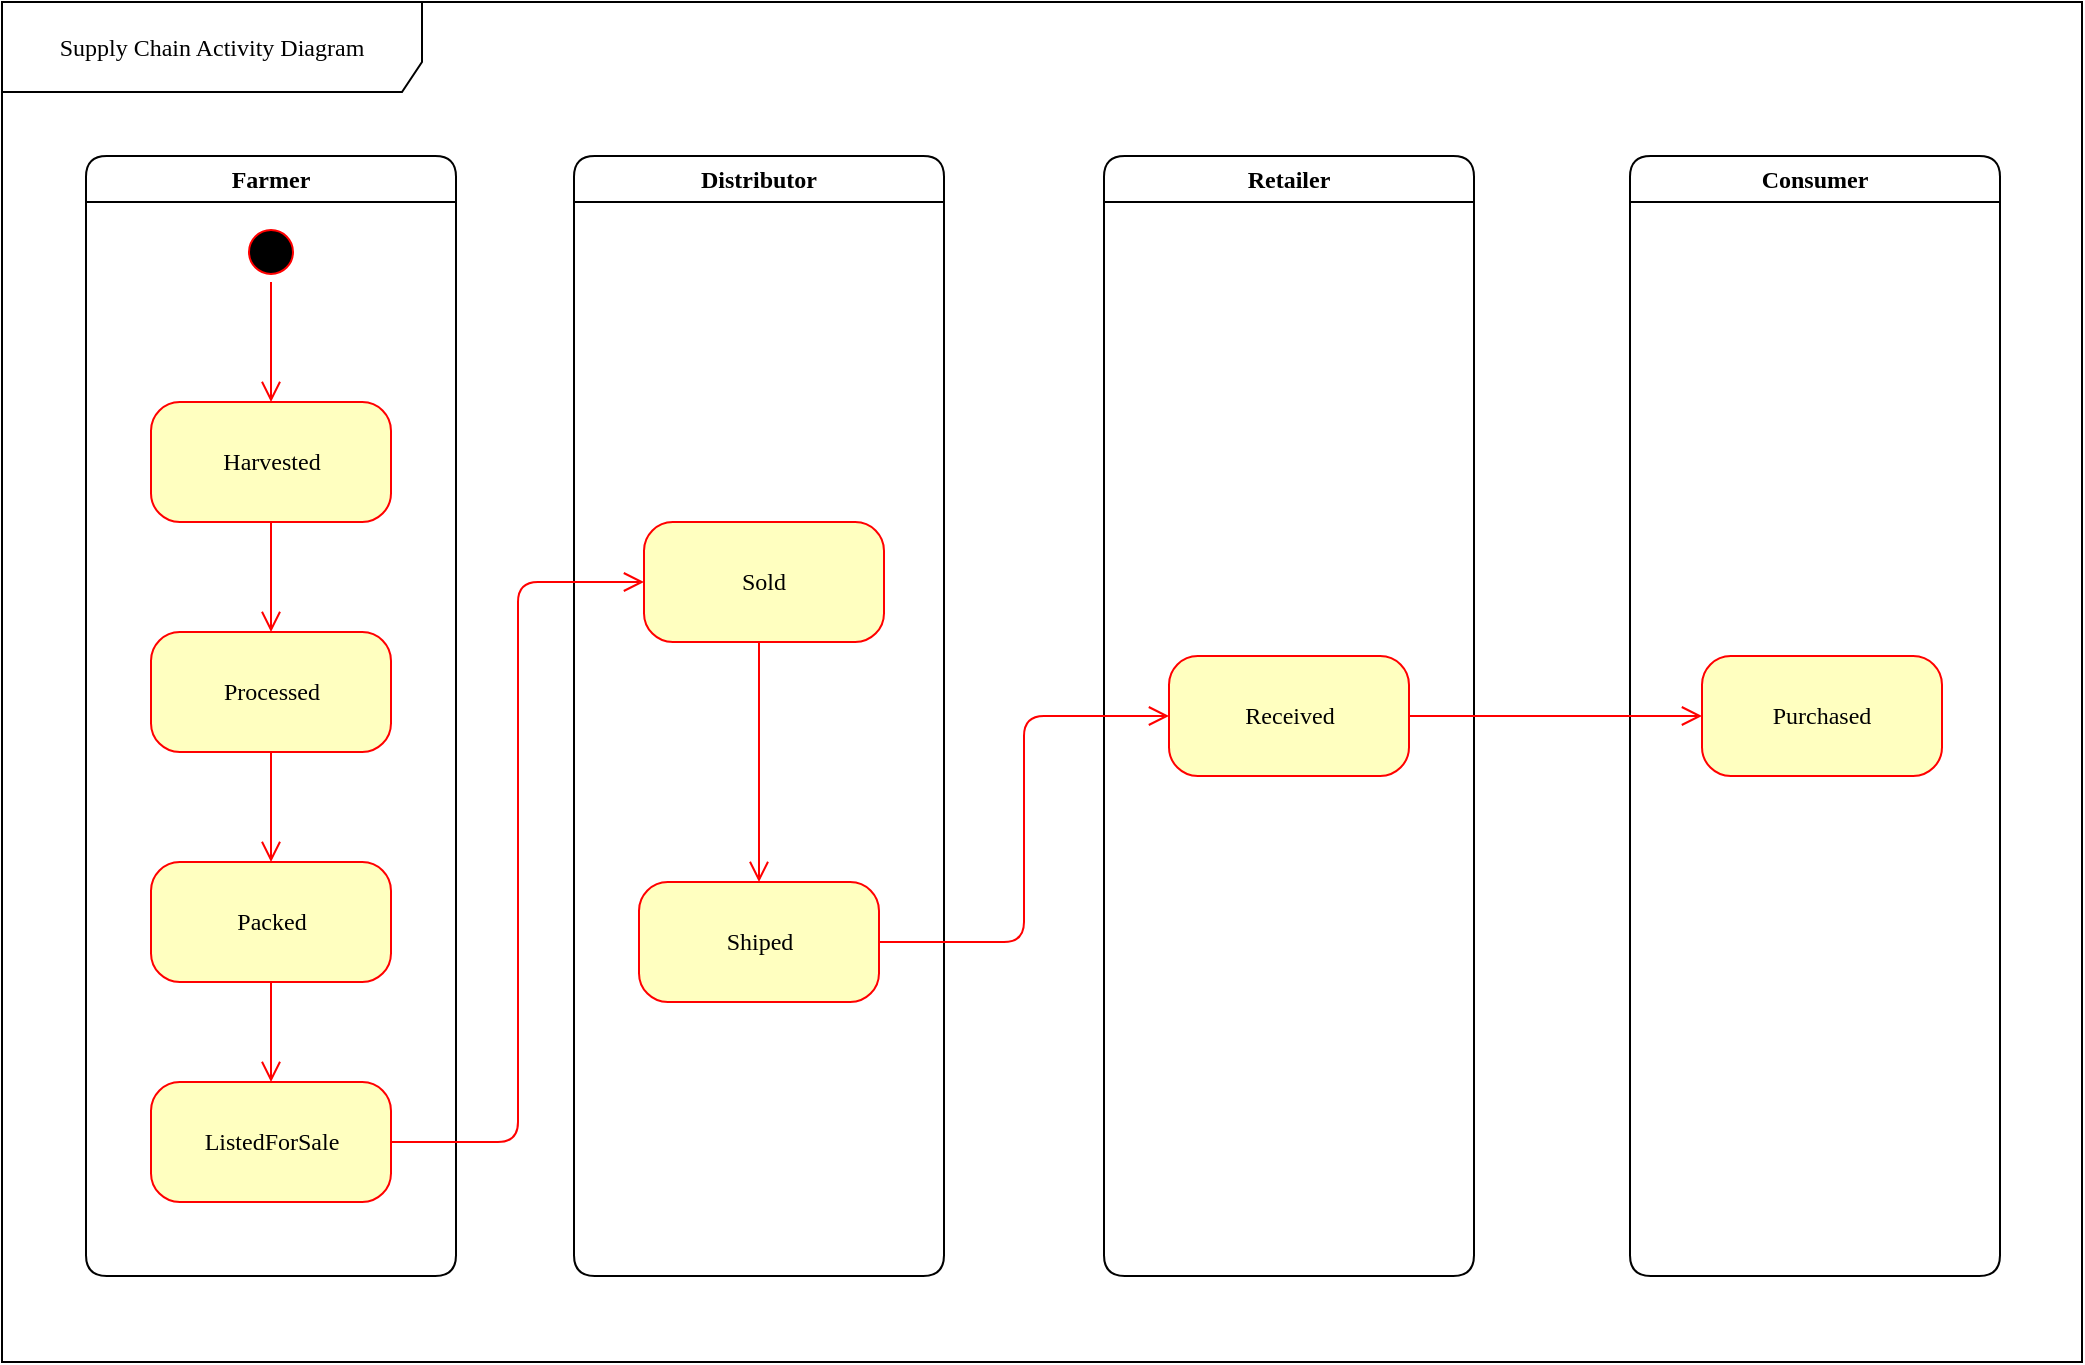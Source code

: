 <mxfile version="20.6.0" type="device"><diagram name="Page-1" id="58cdce13-f638-feb5-8d6f-7d28b1aa9fa0"><mxGraphModel dx="1502" dy="680" grid="1" gridSize="10" guides="1" tooltips="1" connect="1" arrows="1" fold="1" page="1" pageScale="1" pageWidth="1100" pageHeight="850" background="none" math="0" shadow="0"><root><mxCell id="0"/><mxCell id="1" style="" parent="0"/><mxCell id="2a3bc250acf0617d-8" value="Supply Chain Activity Diagram" style="shape=umlFrame;whiteSpace=wrap;html=1;rounded=1;shadow=0;comic=0;labelBackgroundColor=none;strokeWidth=1;fontFamily=Verdana;fontSize=12;align=center;width=210;height=45;" parent="1" vertex="1"><mxGeometry x="40" y="80" width="1040" height="680" as="geometry"/></mxCell><mxCell id="2a3bc250acf0617d-7" value="Farmer" style="swimlane;whiteSpace=wrap;html=1;rounded=1;shadow=0;comic=0;labelBackgroundColor=none;strokeWidth=1;fontFamily=Verdana;fontSize=12;align=center;" parent="1" vertex="1"><mxGeometry x="82" y="157" width="185" height="560" as="geometry"/></mxCell><mxCell id="3cde6dad864a17aa-10" style="edgeStyle=elbowEdgeStyle;html=1;labelBackgroundColor=none;endArrow=open;endSize=8;strokeColor=#ff0000;fontFamily=Verdana;fontSize=12;align=left;" parent="2a3bc250acf0617d-7" source="382b91b5511bd0f7-8" target="3cde6dad864a17aa-1" edge="1"><mxGeometry relative="1" as="geometry"/></mxCell><mxCell id="382b91b5511bd0f7-8" value="Harvested" style="rounded=1;whiteSpace=wrap;html=1;arcSize=24;fillColor=#ffffc0;strokeColor=#ff0000;shadow=0;comic=0;labelBackgroundColor=none;fontFamily=Verdana;fontSize=12;fontColor=#000000;align=center;" parent="2a3bc250acf0617d-7" vertex="1"><mxGeometry x="32.5" y="123" width="120" height="60" as="geometry"/></mxCell><mxCell id="3cde6dad864a17aa-11" style="edgeStyle=elbowEdgeStyle;html=1;labelBackgroundColor=none;endArrow=open;endSize=8;strokeColor=#ff0000;fontFamily=Verdana;fontSize=12;align=left;" parent="2a3bc250acf0617d-7" source="3cde6dad864a17aa-1" target="3cde6dad864a17aa-2" edge="1"><mxGeometry relative="1" as="geometry"/></mxCell><mxCell id="3cde6dad864a17aa-1" value="Processed" style="rounded=1;whiteSpace=wrap;html=1;arcSize=24;fillColor=#ffffc0;strokeColor=#ff0000;shadow=0;comic=0;labelBackgroundColor=none;fontFamily=Verdana;fontSize=12;fontColor=#000000;align=center;" parent="2a3bc250acf0617d-7" vertex="1"><mxGeometry x="32.5" y="238" width="120" height="60" as="geometry"/></mxCell><mxCell id="3cde6dad864a17aa-2" value="Packed" style="rounded=1;whiteSpace=wrap;html=1;arcSize=24;fillColor=#ffffc0;strokeColor=#ff0000;shadow=0;comic=0;labelBackgroundColor=none;fontFamily=Verdana;fontSize=12;fontColor=#000000;align=center;" parent="2a3bc250acf0617d-7" vertex="1"><mxGeometry x="32.5" y="353" width="120" height="60" as="geometry"/></mxCell><mxCell id="2a3bc250acf0617d-3" value="" style="ellipse;html=1;shape=startState;fillColor=#000000;strokeColor=#ff0000;rounded=1;shadow=0;comic=0;labelBackgroundColor=none;fontFamily=Verdana;fontSize=12;fontColor=#000000;align=center;direction=south;" parent="2a3bc250acf0617d-7" vertex="1"><mxGeometry x="77.5" y="33" width="30" height="30" as="geometry"/></mxCell><mxCell id="3cde6dad864a17aa-9" style="edgeStyle=elbowEdgeStyle;html=1;labelBackgroundColor=none;endArrow=open;endSize=8;strokeColor=#ff0000;fontFamily=Verdana;fontSize=12;align=left;" parent="2a3bc250acf0617d-7" source="2a3bc250acf0617d-3" target="382b91b5511bd0f7-8" edge="1"><mxGeometry relative="1" as="geometry"/></mxCell><mxCell id="_FLp8P1a02JRpb136qPk-1" value="Distributor" style="swimlane;whiteSpace=wrap;html=1;rounded=1;shadow=0;comic=0;labelBackgroundColor=none;strokeWidth=1;fontFamily=Verdana;fontSize=12;align=center;" parent="1" vertex="1"><mxGeometry x="326" y="157" width="185" height="560" as="geometry"/></mxCell><mxCell id="_FLp8P1a02JRpb136qPk-2" style="edgeStyle=elbowEdgeStyle;html=1;labelBackgroundColor=none;endArrow=open;endSize=8;strokeColor=#ff0000;fontFamily=Verdana;fontSize=12;align=left;entryX=0.5;entryY=0;entryDx=0;entryDy=0;" parent="_FLp8P1a02JRpb136qPk-1" source="_FLp8P1a02JRpb136qPk-3" target="_FLp8P1a02JRpb136qPk-10" edge="1"><mxGeometry relative="1" as="geometry"><mxPoint x="95" y="280" as="targetPoint"/></mxGeometry></mxCell><mxCell id="_FLp8P1a02JRpb136qPk-3" value="Sold" style="rounded=1;whiteSpace=wrap;html=1;arcSize=24;fillColor=#ffffc0;strokeColor=#ff0000;shadow=0;comic=0;labelBackgroundColor=none;fontFamily=Verdana;fontSize=12;fontColor=#000000;align=center;" parent="_FLp8P1a02JRpb136qPk-1" vertex="1"><mxGeometry x="35" y="183" width="120" height="60" as="geometry"/></mxCell><mxCell id="_FLp8P1a02JRpb136qPk-10" value="Shiped" style="rounded=1;whiteSpace=wrap;html=1;arcSize=24;fillColor=#ffffc0;strokeColor=#ff0000;shadow=0;comic=0;labelBackgroundColor=none;fontFamily=Verdana;fontSize=12;fontColor=#000000;align=center;" parent="_FLp8P1a02JRpb136qPk-1" vertex="1"><mxGeometry x="32.5" y="363" width="120" height="60" as="geometry"/></mxCell><mxCell id="3cde6dad864a17aa-12" style="edgeStyle=elbowEdgeStyle;html=1;labelBackgroundColor=none;endArrow=open;endSize=8;strokeColor=#ff0000;fontFamily=Verdana;fontSize=12;align=left;exitX=1;exitY=0.5;exitDx=0;exitDy=0;" parent="1" source="_FLp8P1a02JRpb136qPk-25" target="_FLp8P1a02JRpb136qPk-3" edge="1"><mxGeometry relative="1" as="geometry"><mxPoint x="910" y="215" as="targetPoint"/></mxGeometry></mxCell><mxCell id="_FLp8P1a02JRpb136qPk-11" value="Retailer" style="swimlane;whiteSpace=wrap;html=1;rounded=1;shadow=0;comic=0;labelBackgroundColor=none;strokeWidth=1;fontFamily=Verdana;fontSize=12;align=center;startSize=23;" parent="1" vertex="1"><mxGeometry x="591" y="157" width="185" height="560" as="geometry"/></mxCell><mxCell id="_FLp8P1a02JRpb136qPk-16" value="Received" style="rounded=1;whiteSpace=wrap;html=1;arcSize=24;fillColor=#ffffc0;strokeColor=#ff0000;shadow=0;comic=0;labelBackgroundColor=none;fontFamily=Verdana;fontSize=12;fontColor=#000000;align=center;" parent="_FLp8P1a02JRpb136qPk-11" vertex="1"><mxGeometry x="32.5" y="250" width="120" height="60" as="geometry"/></mxCell><mxCell id="_FLp8P1a02JRpb136qPk-17" value="Consumer" style="swimlane;whiteSpace=wrap;html=1;rounded=1;shadow=0;comic=0;labelBackgroundColor=none;strokeWidth=1;fontFamily=Verdana;fontSize=12;align=center;" parent="1" vertex="1"><mxGeometry x="854" y="157" width="185" height="560" as="geometry"/></mxCell><mxCell id="_FLp8P1a02JRpb136qPk-19" value="Purchased" style="rounded=1;whiteSpace=wrap;html=1;arcSize=24;fillColor=#ffffc0;strokeColor=#ff0000;shadow=0;comic=0;labelBackgroundColor=none;fontFamily=Verdana;fontSize=12;fontColor=#000000;align=center;" parent="_FLp8P1a02JRpb136qPk-17" vertex="1"><mxGeometry x="36" y="250" width="120" height="60" as="geometry"/></mxCell><mxCell id="_FLp8P1a02JRpb136qPk-23" style="edgeStyle=elbowEdgeStyle;html=1;labelBackgroundColor=none;endArrow=open;endSize=8;strokeColor=#ff0000;fontFamily=Verdana;fontSize=12;align=left;entryX=0;entryY=0.5;entryDx=0;entryDy=0;exitX=1;exitY=0.5;exitDx=0;exitDy=0;" parent="1" source="_FLp8P1a02JRpb136qPk-10" target="_FLp8P1a02JRpb136qPk-16" edge="1"><mxGeometry relative="1" as="geometry"><mxPoint x="510" y="560" as="sourcePoint"/><mxPoint x="626" y="310" as="targetPoint"/></mxGeometry></mxCell><mxCell id="_FLp8P1a02JRpb136qPk-24" style="edgeStyle=elbowEdgeStyle;html=1;labelBackgroundColor=none;endArrow=open;endSize=8;strokeColor=#ff0000;fontFamily=Verdana;fontSize=12;align=left;entryX=0;entryY=0.5;entryDx=0;entryDy=0;exitX=1;exitY=0.5;exitDx=0;exitDy=0;" parent="1" source="_FLp8P1a02JRpb136qPk-16" target="_FLp8P1a02JRpb136qPk-19" edge="1"><mxGeometry relative="1" as="geometry"><mxPoint x="780" y="570" as="sourcePoint"/><mxPoint x="875" y="310" as="targetPoint"/></mxGeometry></mxCell><mxCell id="_FLp8P1a02JRpb136qPk-25" value="ListedForSale" style="rounded=1;whiteSpace=wrap;html=1;arcSize=24;fillColor=#ffffc0;strokeColor=#ff0000;shadow=0;comic=0;labelBackgroundColor=none;fontFamily=Verdana;fontSize=12;fontColor=#000000;align=center;" parent="1" vertex="1"><mxGeometry x="114.5" y="620" width="120" height="60" as="geometry"/></mxCell><mxCell id="_FLp8P1a02JRpb136qPk-28" style="edgeStyle=elbowEdgeStyle;html=1;labelBackgroundColor=none;endArrow=open;endSize=8;strokeColor=#ff0000;fontFamily=Verdana;fontSize=12;align=left;exitX=0.5;exitY=1;exitDx=0;exitDy=0;" parent="1" source="3cde6dad864a17aa-2" target="_FLp8P1a02JRpb136qPk-25" edge="1"><mxGeometry relative="1" as="geometry"><mxPoint x="176.71" y="570" as="sourcePoint"/><mxPoint x="175" y="600" as="targetPoint"/></mxGeometry></mxCell></root></mxGraphModel></diagram></mxfile>